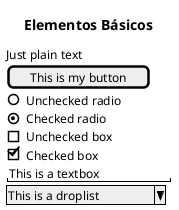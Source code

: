 @startuml Samples
skin rose
skinparam classFontName Calibri
skinparam shadowing false

title Elementos Básicos

salt
{
    Just plain text
    [This is my button]
    ()  Unchecked radio
    (X) Checked radio
    []  Unchecked box
    [X] Checked box
    "This is a textbox   "
    ^This is a droplist^
}

@enduml